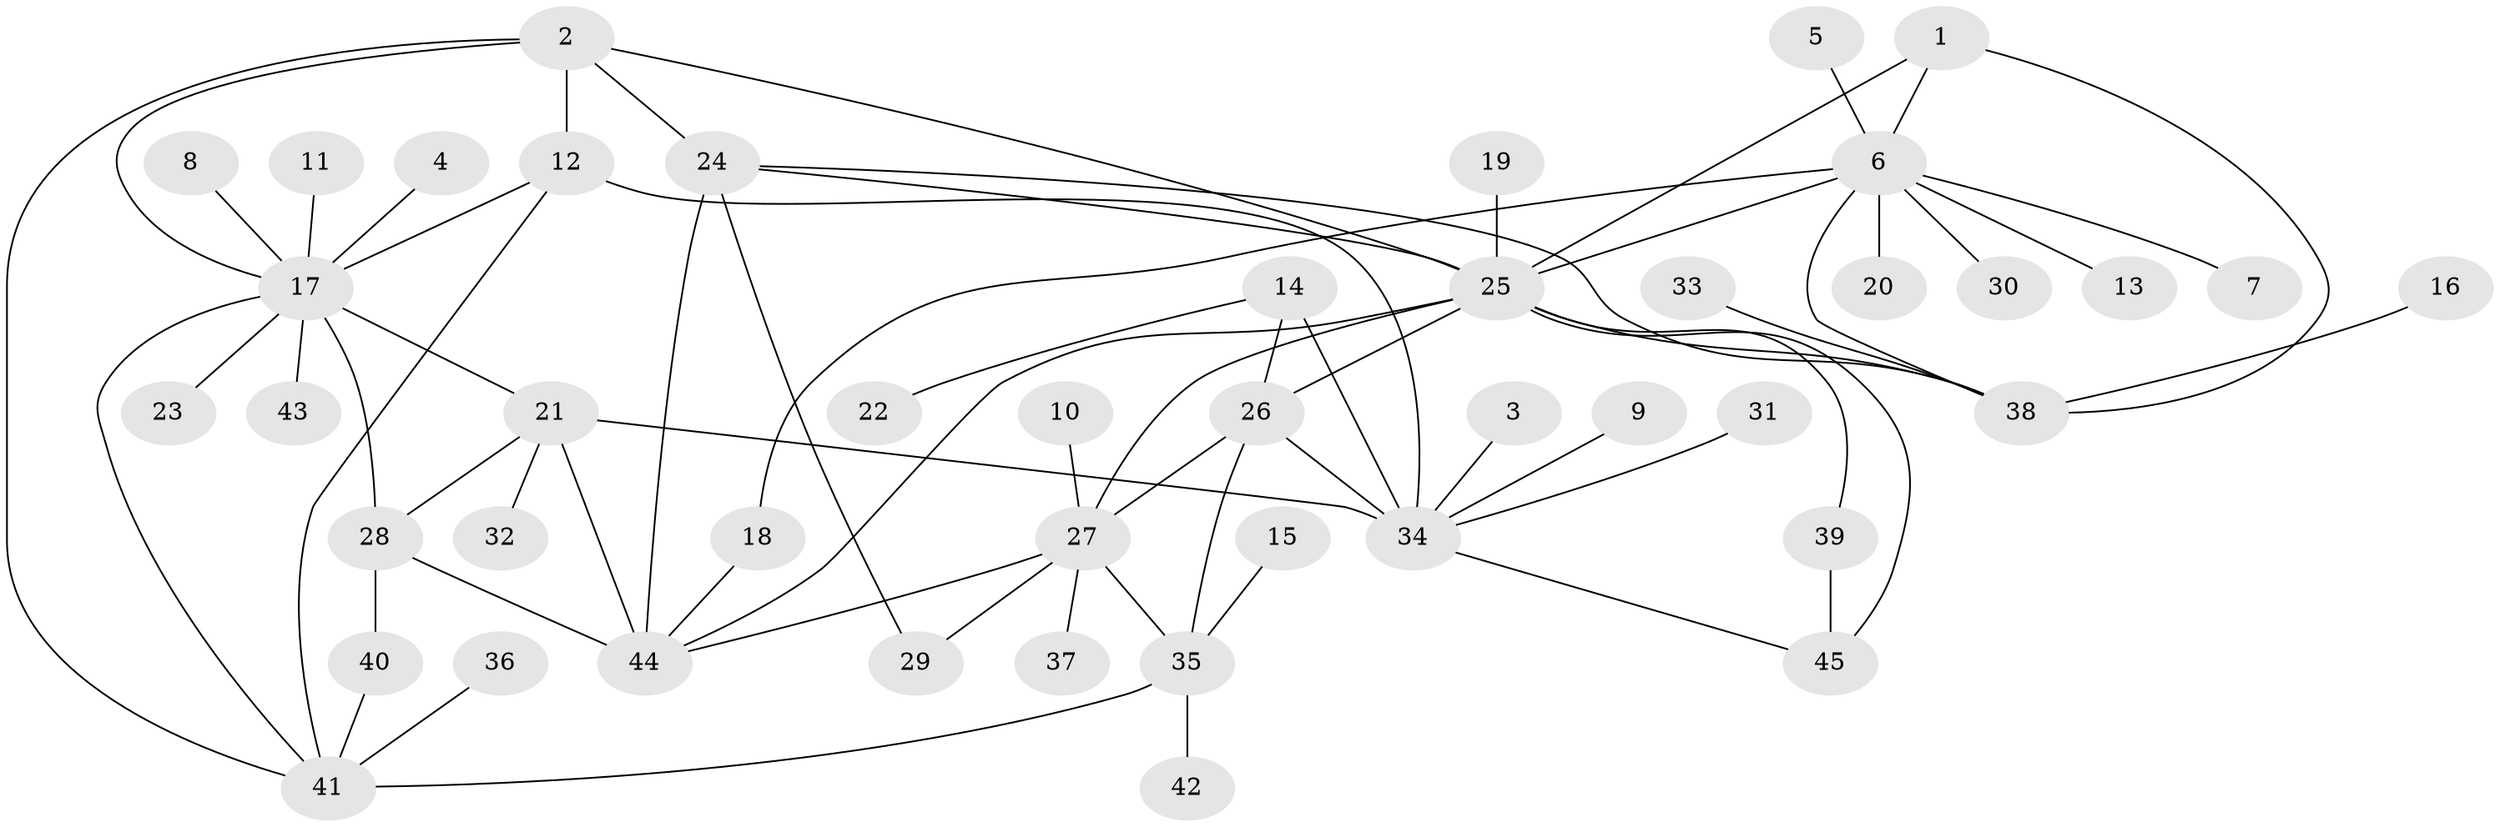 // original degree distribution, {7: 0.0449438202247191, 5: 0.02247191011235955, 4: 0.056179775280898875, 6: 0.0449438202247191, 10: 0.011235955056179775, 13: 0.011235955056179775, 11: 0.011235955056179775, 3: 0.0449438202247191, 8: 0.02247191011235955, 12: 0.011235955056179775, 2: 0.1797752808988764, 1: 0.5393258426966292}
// Generated by graph-tools (version 1.1) at 2025/02/03/09/25 03:02:49]
// undirected, 45 vertices, 68 edges
graph export_dot {
graph [start="1"]
  node [color=gray90,style=filled];
  1;
  2;
  3;
  4;
  5;
  6;
  7;
  8;
  9;
  10;
  11;
  12;
  13;
  14;
  15;
  16;
  17;
  18;
  19;
  20;
  21;
  22;
  23;
  24;
  25;
  26;
  27;
  28;
  29;
  30;
  31;
  32;
  33;
  34;
  35;
  36;
  37;
  38;
  39;
  40;
  41;
  42;
  43;
  44;
  45;
  1 -- 6 [weight=1.0];
  1 -- 25 [weight=1.0];
  1 -- 38 [weight=1.0];
  2 -- 12 [weight=1.0];
  2 -- 17 [weight=1.0];
  2 -- 24 [weight=1.0];
  2 -- 25 [weight=1.0];
  2 -- 41 [weight=1.0];
  3 -- 34 [weight=1.0];
  4 -- 17 [weight=1.0];
  5 -- 6 [weight=1.0];
  6 -- 7 [weight=1.0];
  6 -- 13 [weight=1.0];
  6 -- 18 [weight=1.0];
  6 -- 20 [weight=1.0];
  6 -- 25 [weight=1.0];
  6 -- 30 [weight=1.0];
  6 -- 38 [weight=1.0];
  8 -- 17 [weight=1.0];
  9 -- 34 [weight=1.0];
  10 -- 27 [weight=1.0];
  11 -- 17 [weight=1.0];
  12 -- 17 [weight=1.0];
  12 -- 34 [weight=1.0];
  12 -- 41 [weight=1.0];
  14 -- 22 [weight=1.0];
  14 -- 26 [weight=1.0];
  14 -- 34 [weight=2.0];
  15 -- 35 [weight=1.0];
  16 -- 38 [weight=1.0];
  17 -- 21 [weight=1.0];
  17 -- 23 [weight=1.0];
  17 -- 28 [weight=1.0];
  17 -- 41 [weight=1.0];
  17 -- 43 [weight=1.0];
  18 -- 44 [weight=1.0];
  19 -- 25 [weight=1.0];
  21 -- 28 [weight=1.0];
  21 -- 32 [weight=1.0];
  21 -- 34 [weight=1.0];
  21 -- 44 [weight=2.0];
  24 -- 25 [weight=1.0];
  24 -- 29 [weight=1.0];
  24 -- 38 [weight=1.0];
  24 -- 44 [weight=1.0];
  25 -- 26 [weight=1.0];
  25 -- 27 [weight=1.0];
  25 -- 38 [weight=1.0];
  25 -- 39 [weight=1.0];
  25 -- 44 [weight=1.0];
  25 -- 45 [weight=1.0];
  26 -- 27 [weight=1.0];
  26 -- 34 [weight=2.0];
  26 -- 35 [weight=2.0];
  27 -- 29 [weight=1.0];
  27 -- 35 [weight=2.0];
  27 -- 37 [weight=1.0];
  27 -- 44 [weight=1.0];
  28 -- 40 [weight=1.0];
  28 -- 44 [weight=2.0];
  31 -- 34 [weight=1.0];
  33 -- 38 [weight=1.0];
  34 -- 45 [weight=1.0];
  35 -- 41 [weight=1.0];
  35 -- 42 [weight=1.0];
  36 -- 41 [weight=1.0];
  39 -- 45 [weight=1.0];
  40 -- 41 [weight=1.0];
}
